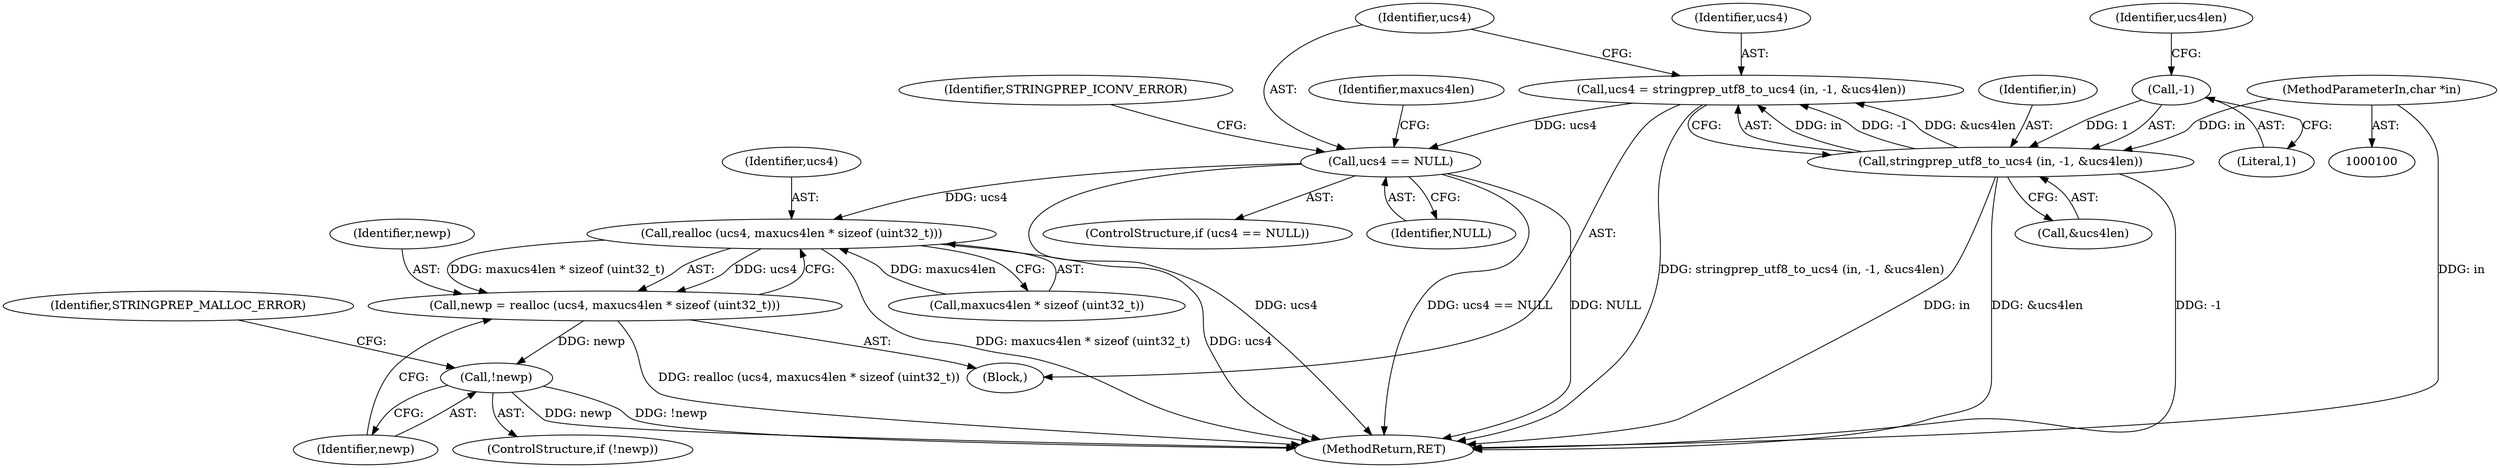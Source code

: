 digraph "0_savannah_2e97c2796581c27213962c77f5a8571a598f9a2e_1@pointer" {
"1000126" [label="(Call,ucs4 = stringprep_utf8_to_ucs4 (in, -1, &ucs4len))"];
"1000128" [label="(Call,stringprep_utf8_to_ucs4 (in, -1, &ucs4len))"];
"1000101" [label="(MethodParameterIn,char *in)"];
"1000130" [label="(Call,-1)"];
"1000135" [label="(Call,ucs4 == NULL)"];
"1000147" [label="(Call,realloc (ucs4, maxucs4len * sizeof (uint32_t)))"];
"1000145" [label="(Call,newp = realloc (ucs4, maxucs4len * sizeof (uint32_t)))"];
"1000154" [label="(Call,!newp)"];
"1000128" [label="(Call,stringprep_utf8_to_ucs4 (in, -1, &ucs4len))"];
"1000146" [label="(Identifier,newp)"];
"1000154" [label="(Call,!newp)"];
"1000139" [label="(Identifier,STRINGPREP_ICONV_ERROR)"];
"1000126" [label="(Call,ucs4 = stringprep_utf8_to_ucs4 (in, -1, &ucs4len))"];
"1000127" [label="(Identifier,ucs4)"];
"1000136" [label="(Identifier,ucs4)"];
"1000155" [label="(Identifier,newp)"];
"1000145" [label="(Call,newp = realloc (ucs4, maxucs4len * sizeof (uint32_t)))"];
"1000137" [label="(Identifier,NULL)"];
"1000135" [label="(Call,ucs4 == NULL)"];
"1000173" [label="(MethodReturn,RET)"];
"1000149" [label="(Call,maxucs4len * sizeof (uint32_t))"];
"1000122" [label="(Block,)"];
"1000141" [label="(Identifier,maxucs4len)"];
"1000157" [label="(Identifier,STRINGPREP_MALLOC_ERROR)"];
"1000131" [label="(Literal,1)"];
"1000148" [label="(Identifier,ucs4)"];
"1000129" [label="(Identifier,in)"];
"1000153" [label="(ControlStructure,if (!newp))"];
"1000130" [label="(Call,-1)"];
"1000147" [label="(Call,realloc (ucs4, maxucs4len * sizeof (uint32_t)))"];
"1000132" [label="(Call,&ucs4len)"];
"1000101" [label="(MethodParameterIn,char *in)"];
"1000133" [label="(Identifier,ucs4len)"];
"1000134" [label="(ControlStructure,if (ucs4 == NULL))"];
"1000126" -> "1000122"  [label="AST: "];
"1000126" -> "1000128"  [label="CFG: "];
"1000127" -> "1000126"  [label="AST: "];
"1000128" -> "1000126"  [label="AST: "];
"1000136" -> "1000126"  [label="CFG: "];
"1000126" -> "1000173"  [label="DDG: stringprep_utf8_to_ucs4 (in, -1, &ucs4len)"];
"1000128" -> "1000126"  [label="DDG: in"];
"1000128" -> "1000126"  [label="DDG: -1"];
"1000128" -> "1000126"  [label="DDG: &ucs4len"];
"1000126" -> "1000135"  [label="DDG: ucs4"];
"1000128" -> "1000132"  [label="CFG: "];
"1000129" -> "1000128"  [label="AST: "];
"1000130" -> "1000128"  [label="AST: "];
"1000132" -> "1000128"  [label="AST: "];
"1000128" -> "1000173"  [label="DDG: &ucs4len"];
"1000128" -> "1000173"  [label="DDG: -1"];
"1000128" -> "1000173"  [label="DDG: in"];
"1000101" -> "1000128"  [label="DDG: in"];
"1000130" -> "1000128"  [label="DDG: 1"];
"1000101" -> "1000100"  [label="AST: "];
"1000101" -> "1000173"  [label="DDG: in"];
"1000130" -> "1000131"  [label="CFG: "];
"1000131" -> "1000130"  [label="AST: "];
"1000133" -> "1000130"  [label="CFG: "];
"1000135" -> "1000134"  [label="AST: "];
"1000135" -> "1000137"  [label="CFG: "];
"1000136" -> "1000135"  [label="AST: "];
"1000137" -> "1000135"  [label="AST: "];
"1000139" -> "1000135"  [label="CFG: "];
"1000141" -> "1000135"  [label="CFG: "];
"1000135" -> "1000173"  [label="DDG: ucs4 == NULL"];
"1000135" -> "1000173"  [label="DDG: ucs4"];
"1000135" -> "1000173"  [label="DDG: NULL"];
"1000135" -> "1000147"  [label="DDG: ucs4"];
"1000147" -> "1000145"  [label="AST: "];
"1000147" -> "1000149"  [label="CFG: "];
"1000148" -> "1000147"  [label="AST: "];
"1000149" -> "1000147"  [label="AST: "];
"1000145" -> "1000147"  [label="CFG: "];
"1000147" -> "1000173"  [label="DDG: maxucs4len * sizeof (uint32_t)"];
"1000147" -> "1000173"  [label="DDG: ucs4"];
"1000147" -> "1000145"  [label="DDG: ucs4"];
"1000147" -> "1000145"  [label="DDG: maxucs4len * sizeof (uint32_t)"];
"1000149" -> "1000147"  [label="DDG: maxucs4len"];
"1000145" -> "1000122"  [label="AST: "];
"1000146" -> "1000145"  [label="AST: "];
"1000155" -> "1000145"  [label="CFG: "];
"1000145" -> "1000173"  [label="DDG: realloc (ucs4, maxucs4len * sizeof (uint32_t))"];
"1000145" -> "1000154"  [label="DDG: newp"];
"1000154" -> "1000153"  [label="AST: "];
"1000154" -> "1000155"  [label="CFG: "];
"1000155" -> "1000154"  [label="AST: "];
"1000157" -> "1000154"  [label="CFG: "];
"1000154" -> "1000173"  [label="DDG: !newp"];
"1000154" -> "1000173"  [label="DDG: newp"];
}
